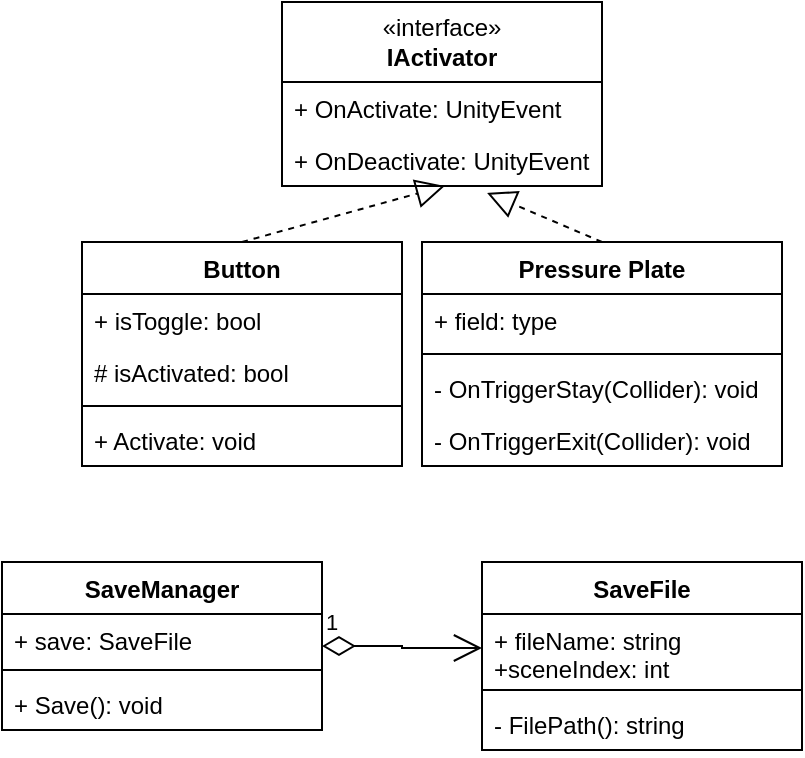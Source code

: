 <mxfile version="26.1.3">
  <diagram id="C5RBs43oDa-KdzZeNtuy" name="Page-1">
    <mxGraphModel dx="1038" dy="671" grid="1" gridSize="10" guides="1" tooltips="1" connect="1" arrows="1" fold="1" page="1" pageScale="1" pageWidth="827" pageHeight="1169" math="0" shadow="0">
      <root>
        <mxCell id="WIyWlLk6GJQsqaUBKTNV-0" />
        <mxCell id="WIyWlLk6GJQsqaUBKTNV-1" parent="WIyWlLk6GJQsqaUBKTNV-0" />
        <mxCell id="EDDkpctx7LFMh3qRwfsM-8" value="SaveFile" style="swimlane;fontStyle=1;align=center;verticalAlign=top;childLayout=stackLayout;horizontal=1;startSize=26;horizontalStack=0;resizeParent=1;resizeParentMax=0;resizeLast=0;collapsible=1;marginBottom=0;whiteSpace=wrap;html=1;" vertex="1" parent="WIyWlLk6GJQsqaUBKTNV-1">
          <mxGeometry x="340" y="300" width="160" height="94" as="geometry" />
        </mxCell>
        <mxCell id="EDDkpctx7LFMh3qRwfsM-9" value="+ fileName: string&lt;div&gt;+sceneIndex: int&lt;/div&gt;" style="text;strokeColor=none;fillColor=none;align=left;verticalAlign=top;spacingLeft=4;spacingRight=4;overflow=hidden;rotatable=0;points=[[0,0.5],[1,0.5]];portConstraint=eastwest;whiteSpace=wrap;html=1;" vertex="1" parent="EDDkpctx7LFMh3qRwfsM-8">
          <mxGeometry y="26" width="160" height="34" as="geometry" />
        </mxCell>
        <mxCell id="EDDkpctx7LFMh3qRwfsM-10" value="" style="line;strokeWidth=1;fillColor=none;align=left;verticalAlign=middle;spacingTop=-1;spacingLeft=3;spacingRight=3;rotatable=0;labelPosition=right;points=[];portConstraint=eastwest;strokeColor=inherit;" vertex="1" parent="EDDkpctx7LFMh3qRwfsM-8">
          <mxGeometry y="60" width="160" height="8" as="geometry" />
        </mxCell>
        <mxCell id="EDDkpctx7LFMh3qRwfsM-11" value="- FilePath(): string" style="text;strokeColor=none;fillColor=none;align=left;verticalAlign=top;spacingLeft=4;spacingRight=4;overflow=hidden;rotatable=0;points=[[0,0.5],[1,0.5]];portConstraint=eastwest;whiteSpace=wrap;html=1;" vertex="1" parent="EDDkpctx7LFMh3qRwfsM-8">
          <mxGeometry y="68" width="160" height="26" as="geometry" />
        </mxCell>
        <mxCell id="EDDkpctx7LFMh3qRwfsM-12" value="SaveManager" style="swimlane;fontStyle=1;align=center;verticalAlign=top;childLayout=stackLayout;horizontal=1;startSize=26;horizontalStack=0;resizeParent=1;resizeParentMax=0;resizeLast=0;collapsible=1;marginBottom=0;whiteSpace=wrap;html=1;" vertex="1" parent="WIyWlLk6GJQsqaUBKTNV-1">
          <mxGeometry x="100" y="300" width="160" height="84" as="geometry" />
        </mxCell>
        <mxCell id="EDDkpctx7LFMh3qRwfsM-13" value="+ save: SaveFile" style="text;strokeColor=none;fillColor=none;align=left;verticalAlign=top;spacingLeft=4;spacingRight=4;overflow=hidden;rotatable=0;points=[[0,0.5],[1,0.5]];portConstraint=eastwest;whiteSpace=wrap;html=1;" vertex="1" parent="EDDkpctx7LFMh3qRwfsM-12">
          <mxGeometry y="26" width="160" height="24" as="geometry" />
        </mxCell>
        <mxCell id="EDDkpctx7LFMh3qRwfsM-14" value="" style="line;strokeWidth=1;fillColor=none;align=left;verticalAlign=middle;spacingTop=-1;spacingLeft=3;spacingRight=3;rotatable=0;labelPosition=right;points=[];portConstraint=eastwest;strokeColor=inherit;" vertex="1" parent="EDDkpctx7LFMh3qRwfsM-12">
          <mxGeometry y="50" width="160" height="8" as="geometry" />
        </mxCell>
        <mxCell id="EDDkpctx7LFMh3qRwfsM-15" value="+ Save(): void" style="text;strokeColor=none;fillColor=none;align=left;verticalAlign=top;spacingLeft=4;spacingRight=4;overflow=hidden;rotatable=0;points=[[0,0.5],[1,0.5]];portConstraint=eastwest;whiteSpace=wrap;html=1;" vertex="1" parent="EDDkpctx7LFMh3qRwfsM-12">
          <mxGeometry y="58" width="160" height="26" as="geometry" />
        </mxCell>
        <mxCell id="EDDkpctx7LFMh3qRwfsM-16" value="1" style="endArrow=open;html=1;endSize=12;startArrow=diamondThin;startSize=14;startFill=0;edgeStyle=orthogonalEdgeStyle;align=left;verticalAlign=bottom;rounded=0;entryX=0;entryY=0.5;entryDx=0;entryDy=0;exitX=1;exitY=0.5;exitDx=0;exitDy=0;" edge="1" parent="WIyWlLk6GJQsqaUBKTNV-1" source="EDDkpctx7LFMh3qRwfsM-12" target="EDDkpctx7LFMh3qRwfsM-9">
          <mxGeometry x="-1" y="3" relative="1" as="geometry">
            <mxPoint x="140" y="330" as="sourcePoint" />
            <mxPoint x="330" y="350" as="targetPoint" />
          </mxGeometry>
        </mxCell>
        <mxCell id="EDDkpctx7LFMh3qRwfsM-38" value="«interface»&lt;br&gt;&lt;b&gt;IActivator&lt;/b&gt;" style="swimlane;fontStyle=0;childLayout=stackLayout;horizontal=1;startSize=40;fillColor=none;horizontalStack=0;resizeParent=1;resizeParentMax=0;resizeLast=0;collapsible=1;marginBottom=0;whiteSpace=wrap;html=1;" vertex="1" parent="WIyWlLk6GJQsqaUBKTNV-1">
          <mxGeometry x="240" y="20" width="160" height="92" as="geometry" />
        </mxCell>
        <mxCell id="EDDkpctx7LFMh3qRwfsM-39" value="+ OnActivate: UnityEvent" style="text;strokeColor=none;fillColor=none;align=left;verticalAlign=top;spacingLeft=4;spacingRight=4;overflow=hidden;rotatable=0;points=[[0,0.5],[1,0.5]];portConstraint=eastwest;whiteSpace=wrap;html=1;" vertex="1" parent="EDDkpctx7LFMh3qRwfsM-38">
          <mxGeometry y="40" width="160" height="26" as="geometry" />
        </mxCell>
        <mxCell id="EDDkpctx7LFMh3qRwfsM-40" value="+ OnDeactivate: UnityEvent" style="text;strokeColor=none;fillColor=none;align=left;verticalAlign=top;spacingLeft=4;spacingRight=4;overflow=hidden;rotatable=0;points=[[0,0.5],[1,0.5]];portConstraint=eastwest;whiteSpace=wrap;html=1;" vertex="1" parent="EDDkpctx7LFMh3qRwfsM-38">
          <mxGeometry y="66" width="160" height="26" as="geometry" />
        </mxCell>
        <mxCell id="EDDkpctx7LFMh3qRwfsM-18" value="Button" style="swimlane;fontStyle=1;align=center;verticalAlign=top;childLayout=stackLayout;horizontal=1;startSize=26;horizontalStack=0;resizeParent=1;resizeParentMax=0;resizeLast=0;collapsible=1;marginBottom=0;whiteSpace=wrap;html=1;" vertex="1" parent="WIyWlLk6GJQsqaUBKTNV-1">
          <mxGeometry x="140" y="140" width="160" height="112" as="geometry" />
        </mxCell>
        <mxCell id="EDDkpctx7LFMh3qRwfsM-19" value="+ isToggle: bool" style="text;strokeColor=none;fillColor=none;align=left;verticalAlign=top;spacingLeft=4;spacingRight=4;overflow=hidden;rotatable=0;points=[[0,0.5],[1,0.5]];portConstraint=eastwest;whiteSpace=wrap;html=1;" vertex="1" parent="EDDkpctx7LFMh3qRwfsM-18">
          <mxGeometry y="26" width="160" height="26" as="geometry" />
        </mxCell>
        <mxCell id="EDDkpctx7LFMh3qRwfsM-52" value="# isActivated: bool" style="text;strokeColor=none;fillColor=none;align=left;verticalAlign=top;spacingLeft=4;spacingRight=4;overflow=hidden;rotatable=0;points=[[0,0.5],[1,0.5]];portConstraint=eastwest;whiteSpace=wrap;html=1;" vertex="1" parent="EDDkpctx7LFMh3qRwfsM-18">
          <mxGeometry y="52" width="160" height="26" as="geometry" />
        </mxCell>
        <mxCell id="EDDkpctx7LFMh3qRwfsM-20" value="" style="line;strokeWidth=1;fillColor=none;align=left;verticalAlign=middle;spacingTop=-1;spacingLeft=3;spacingRight=3;rotatable=0;labelPosition=right;points=[];portConstraint=eastwest;strokeColor=inherit;" vertex="1" parent="EDDkpctx7LFMh3qRwfsM-18">
          <mxGeometry y="78" width="160" height="8" as="geometry" />
        </mxCell>
        <mxCell id="EDDkpctx7LFMh3qRwfsM-51" value="+ Activate: void" style="text;strokeColor=none;fillColor=none;align=left;verticalAlign=top;spacingLeft=4;spacingRight=4;overflow=hidden;rotatable=0;points=[[0,0.5],[1,0.5]];portConstraint=eastwest;whiteSpace=wrap;html=1;" vertex="1" parent="EDDkpctx7LFMh3qRwfsM-18">
          <mxGeometry y="86" width="160" height="26" as="geometry" />
        </mxCell>
        <mxCell id="EDDkpctx7LFMh3qRwfsM-43" value="" style="endArrow=block;dashed=1;endFill=0;endSize=12;html=1;rounded=0;exitX=0.5;exitY=0;exitDx=0;exitDy=0;entryX=0.509;entryY=0.998;entryDx=0;entryDy=0;entryPerimeter=0;" edge="1" parent="WIyWlLk6GJQsqaUBKTNV-1" source="EDDkpctx7LFMh3qRwfsM-18" target="EDDkpctx7LFMh3qRwfsM-40">
          <mxGeometry width="160" relative="1" as="geometry">
            <mxPoint x="360" y="360" as="sourcePoint" />
            <mxPoint x="520" y="360" as="targetPoint" />
          </mxGeometry>
        </mxCell>
        <mxCell id="EDDkpctx7LFMh3qRwfsM-45" value="Pressure Plate" style="swimlane;fontStyle=1;align=center;verticalAlign=top;childLayout=stackLayout;horizontal=1;startSize=26;horizontalStack=0;resizeParent=1;resizeParentMax=0;resizeLast=0;collapsible=1;marginBottom=0;whiteSpace=wrap;html=1;" vertex="1" parent="WIyWlLk6GJQsqaUBKTNV-1">
          <mxGeometry x="310" y="140" width="180" height="112" as="geometry" />
        </mxCell>
        <mxCell id="EDDkpctx7LFMh3qRwfsM-46" value="+ field: type" style="text;strokeColor=none;fillColor=none;align=left;verticalAlign=top;spacingLeft=4;spacingRight=4;overflow=hidden;rotatable=0;points=[[0,0.5],[1,0.5]];portConstraint=eastwest;whiteSpace=wrap;html=1;" vertex="1" parent="EDDkpctx7LFMh3qRwfsM-45">
          <mxGeometry y="26" width="180" height="26" as="geometry" />
        </mxCell>
        <mxCell id="EDDkpctx7LFMh3qRwfsM-47" value="" style="line;strokeWidth=1;fillColor=none;align=left;verticalAlign=middle;spacingTop=-1;spacingLeft=3;spacingRight=3;rotatable=0;labelPosition=right;points=[];portConstraint=eastwest;strokeColor=inherit;" vertex="1" parent="EDDkpctx7LFMh3qRwfsM-45">
          <mxGeometry y="52" width="180" height="8" as="geometry" />
        </mxCell>
        <mxCell id="EDDkpctx7LFMh3qRwfsM-48" value="- OnTriggerStay(Collider): void" style="text;strokeColor=none;fillColor=none;align=left;verticalAlign=top;spacingLeft=4;spacingRight=4;overflow=hidden;rotatable=0;points=[[0,0.5],[1,0.5]];portConstraint=eastwest;whiteSpace=wrap;html=1;" vertex="1" parent="EDDkpctx7LFMh3qRwfsM-45">
          <mxGeometry y="60" width="180" height="26" as="geometry" />
        </mxCell>
        <mxCell id="EDDkpctx7LFMh3qRwfsM-53" value="- OnTriggerExit(Collider): void" style="text;strokeColor=none;fillColor=none;align=left;verticalAlign=top;spacingLeft=4;spacingRight=4;overflow=hidden;rotatable=0;points=[[0,0.5],[1,0.5]];portConstraint=eastwest;whiteSpace=wrap;html=1;" vertex="1" parent="EDDkpctx7LFMh3qRwfsM-45">
          <mxGeometry y="86" width="180" height="26" as="geometry" />
        </mxCell>
        <mxCell id="EDDkpctx7LFMh3qRwfsM-49" value="" style="endArrow=block;dashed=1;endFill=0;endSize=12;html=1;rounded=0;exitX=0.5;exitY=0;exitDx=0;exitDy=0;entryX=0.641;entryY=1.133;entryDx=0;entryDy=0;entryPerimeter=0;" edge="1" parent="WIyWlLk6GJQsqaUBKTNV-1" source="EDDkpctx7LFMh3qRwfsM-45" target="EDDkpctx7LFMh3qRwfsM-40">
          <mxGeometry width="160" relative="1" as="geometry">
            <mxPoint x="440" y="100" as="sourcePoint" />
            <mxPoint x="345" y="120" as="targetPoint" />
          </mxGeometry>
        </mxCell>
      </root>
    </mxGraphModel>
  </diagram>
</mxfile>
